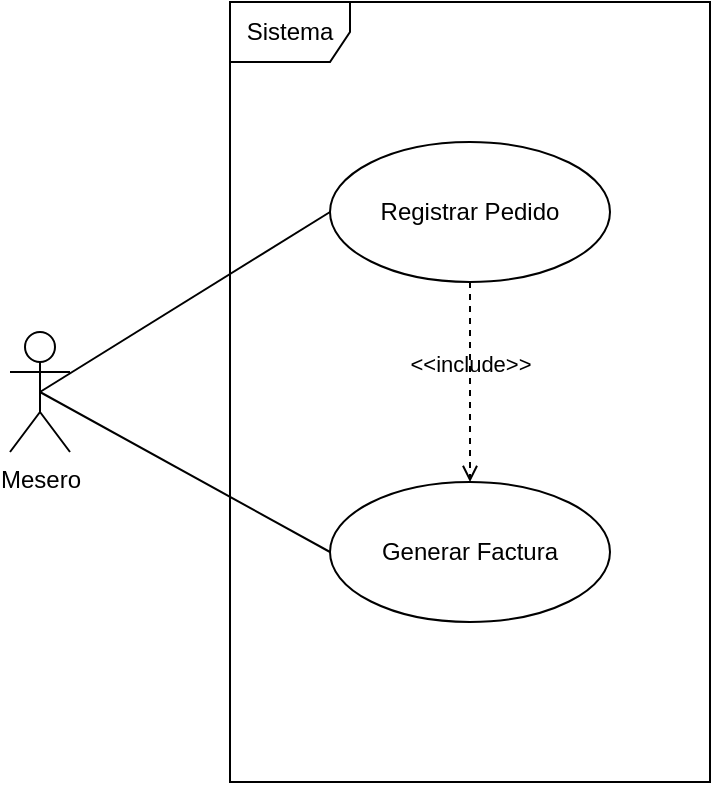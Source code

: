 <mxfile version="24.7.7">
  <diagram name="Página-1" id="f49FSiUhO8FIll_ZXW6h">
    <mxGraphModel dx="1128" dy="465" grid="1" gridSize="10" guides="1" tooltips="1" connect="1" arrows="1" fold="1" page="1" pageScale="1" pageWidth="827" pageHeight="1169" math="0" shadow="0">
      <root>
        <mxCell id="0" />
        <mxCell id="1" parent="0" />
        <mxCell id="cNwnOK0PrH6venIFF7cx-1" value="Sistema" style="shape=umlFrame;whiteSpace=wrap;html=1;pointerEvents=0;" vertex="1" parent="1">
          <mxGeometry x="240" y="140" width="240" height="390" as="geometry" />
        </mxCell>
        <mxCell id="cNwnOK0PrH6venIFF7cx-2" value="Registrar Pedido" style="ellipse;whiteSpace=wrap;html=1;" vertex="1" parent="1">
          <mxGeometry x="290" y="210" width="140" height="70" as="geometry" />
        </mxCell>
        <mxCell id="cNwnOK0PrH6venIFF7cx-3" value="Generar Factura" style="ellipse;whiteSpace=wrap;html=1;" vertex="1" parent="1">
          <mxGeometry x="290" y="380" width="140" height="70" as="geometry" />
        </mxCell>
        <mxCell id="cNwnOK0PrH6venIFF7cx-4" value="Mesero" style="shape=umlActor;verticalLabelPosition=bottom;verticalAlign=top;html=1;" vertex="1" parent="1">
          <mxGeometry x="130" y="305" width="30" height="60" as="geometry" />
        </mxCell>
        <mxCell id="cNwnOK0PrH6venIFF7cx-7" value="&amp;lt;&amp;lt;include&amp;gt;&amp;gt;" style="html=1;verticalAlign=bottom;labelBackgroundColor=none;endArrow=open;endFill=0;dashed=1;rounded=0;exitX=0.5;exitY=1;exitDx=0;exitDy=0;entryX=0.5;entryY=0;entryDx=0;entryDy=0;" edge="1" parent="1" source="cNwnOK0PrH6venIFF7cx-2" target="cNwnOK0PrH6venIFF7cx-3">
          <mxGeometry width="160" relative="1" as="geometry">
            <mxPoint x="390" y="330" as="sourcePoint" />
            <mxPoint x="550" y="330" as="targetPoint" />
          </mxGeometry>
        </mxCell>
        <mxCell id="cNwnOK0PrH6venIFF7cx-10" value="" style="endArrow=none;html=1;rounded=0;exitX=0.5;exitY=0.5;exitDx=0;exitDy=0;exitPerimeter=0;entryX=0;entryY=0.5;entryDx=0;entryDy=0;" edge="1" parent="1" source="cNwnOK0PrH6venIFF7cx-4" target="cNwnOK0PrH6venIFF7cx-2">
          <mxGeometry width="50" height="50" relative="1" as="geometry">
            <mxPoint x="130" y="320" as="sourcePoint" />
            <mxPoint x="180" y="270" as="targetPoint" />
          </mxGeometry>
        </mxCell>
        <mxCell id="cNwnOK0PrH6venIFF7cx-11" value="" style="endArrow=none;html=1;rounded=0;exitX=0.5;exitY=0.5;exitDx=0;exitDy=0;exitPerimeter=0;entryX=0;entryY=0.5;entryDx=0;entryDy=0;" edge="1" parent="1" source="cNwnOK0PrH6venIFF7cx-4" target="cNwnOK0PrH6venIFF7cx-3">
          <mxGeometry width="50" height="50" relative="1" as="geometry">
            <mxPoint x="155" y="345" as="sourcePoint" />
            <mxPoint x="300" y="255" as="targetPoint" />
          </mxGeometry>
        </mxCell>
      </root>
    </mxGraphModel>
  </diagram>
</mxfile>
